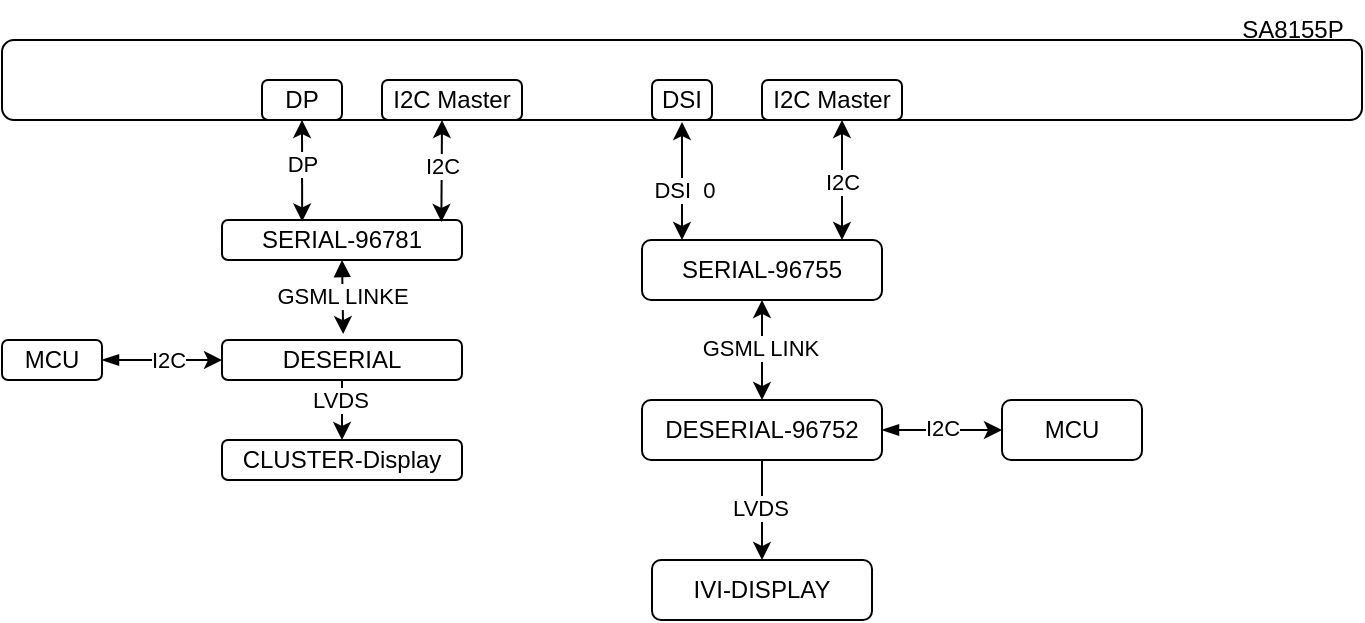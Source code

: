 <mxfile version="24.9.3">
  <diagram name="Page-1" id="2gQ9_ar_xJoDPBeg-bYC">
    <mxGraphModel dx="815" dy="433" grid="1" gridSize="10" guides="1" tooltips="1" connect="1" arrows="1" fold="1" page="1" pageScale="1" pageWidth="850" pageHeight="1100" math="0" shadow="0">
      <root>
        <mxCell id="0" />
        <mxCell id="1" parent="0" />
        <mxCell id="TkytIQSSEw17lazBnE7J-1" value="" style="rounded=1;whiteSpace=wrap;html=1;" vertex="1" parent="1">
          <mxGeometry x="60" y="330" width="680" height="40" as="geometry" />
        </mxCell>
        <mxCell id="TkytIQSSEw17lazBnE7J-2" value="SERIAL-96755" style="rounded=1;whiteSpace=wrap;html=1;" vertex="1" parent="1">
          <mxGeometry x="380" y="430" width="120" height="30" as="geometry" />
        </mxCell>
        <mxCell id="TkytIQSSEw17lazBnE7J-41" style="edgeStyle=orthogonalEdgeStyle;rounded=0;orthogonalLoop=1;jettySize=auto;html=1;entryX=0;entryY=0.5;entryDx=0;entryDy=0;startArrow=blockThin;startFill=1;" edge="1" parent="1" source="TkytIQSSEw17lazBnE7J-3" target="TkytIQSSEw17lazBnE7J-4">
          <mxGeometry relative="1" as="geometry" />
        </mxCell>
        <mxCell id="TkytIQSSEw17lazBnE7J-42" value="I2C" style="edgeLabel;html=1;align=center;verticalAlign=middle;resizable=0;points=[];" vertex="1" connectable="0" parent="TkytIQSSEw17lazBnE7J-41">
          <mxGeometry x="-0.014" y="1" relative="1" as="geometry">
            <mxPoint as="offset" />
          </mxGeometry>
        </mxCell>
        <mxCell id="TkytIQSSEw17lazBnE7J-3" value="DESERIAL-96752" style="rounded=1;whiteSpace=wrap;html=1;" vertex="1" parent="1">
          <mxGeometry x="380" y="510" width="120" height="30" as="geometry" />
        </mxCell>
        <mxCell id="TkytIQSSEw17lazBnE7J-4" value="MCU" style="rounded=1;whiteSpace=wrap;html=1;" vertex="1" parent="1">
          <mxGeometry x="560" y="510" width="70" height="30" as="geometry" />
        </mxCell>
        <mxCell id="TkytIQSSEw17lazBnE7J-43" style="edgeStyle=orthogonalEdgeStyle;rounded=0;orthogonalLoop=1;jettySize=auto;html=1;entryX=0.5;entryY=1;entryDx=0;entryDy=0;startArrow=classic;startFill=1;endArrow=none;endFill=0;" edge="1" parent="1" source="TkytIQSSEw17lazBnE7J-5" target="TkytIQSSEw17lazBnE7J-3">
          <mxGeometry relative="1" as="geometry" />
        </mxCell>
        <mxCell id="TkytIQSSEw17lazBnE7J-44" value="LVDS" style="edgeLabel;html=1;align=center;verticalAlign=middle;resizable=0;points=[];" vertex="1" connectable="0" parent="TkytIQSSEw17lazBnE7J-43">
          <mxGeometry x="0.048" y="1" relative="1" as="geometry">
            <mxPoint as="offset" />
          </mxGeometry>
        </mxCell>
        <mxCell id="TkytIQSSEw17lazBnE7J-5" value="IVI-DISPLAY" style="rounded=1;whiteSpace=wrap;html=1;" vertex="1" parent="1">
          <mxGeometry x="385" y="590" width="110" height="30" as="geometry" />
        </mxCell>
        <mxCell id="TkytIQSSEw17lazBnE7J-6" value="" style="endArrow=classic;startArrow=classic;html=1;rounded=0;exitX=0.5;exitY=0;exitDx=0;exitDy=0;entryX=0.5;entryY=1;entryDx=0;entryDy=0;" edge="1" parent="1" source="TkytIQSSEw17lazBnE7J-3" target="TkytIQSSEw17lazBnE7J-2">
          <mxGeometry width="50" height="50" relative="1" as="geometry">
            <mxPoint x="400" y="520" as="sourcePoint" />
            <mxPoint x="450" y="470" as="targetPoint" />
          </mxGeometry>
        </mxCell>
        <mxCell id="TkytIQSSEw17lazBnE7J-11" value="GSML LINK" style="edgeLabel;html=1;align=center;verticalAlign=middle;resizable=0;points=[];" vertex="1" connectable="0" parent="TkytIQSSEw17lazBnE7J-6">
          <mxGeometry x="0.04" y="1" relative="1" as="geometry">
            <mxPoint as="offset" />
          </mxGeometry>
        </mxCell>
        <mxCell id="TkytIQSSEw17lazBnE7J-13" value="" style="endArrow=classic;startArrow=classic;html=1;rounded=0;exitX=0.5;exitY=0;exitDx=0;exitDy=0;" edge="1" parent="1">
          <mxGeometry width="50" height="50" relative="1" as="geometry">
            <mxPoint x="400" y="430" as="sourcePoint" />
            <mxPoint x="400" y="371" as="targetPoint" />
          </mxGeometry>
        </mxCell>
        <mxCell id="TkytIQSSEw17lazBnE7J-16" value="DSI&amp;nbsp; 0" style="edgeLabel;html=1;align=center;verticalAlign=middle;resizable=0;points=[];" vertex="1" connectable="0" parent="TkytIQSSEw17lazBnE7J-13">
          <mxGeometry x="-0.168" y="-8" relative="1" as="geometry">
            <mxPoint x="-7" y="-1" as="offset" />
          </mxGeometry>
        </mxCell>
        <mxCell id="TkytIQSSEw17lazBnE7J-17" value="" style="endArrow=classic;startArrow=classic;html=1;rounded=0;exitX=0.75;exitY=0;exitDx=0;exitDy=0;" edge="1" parent="1">
          <mxGeometry width="50" height="50" relative="1" as="geometry">
            <mxPoint x="480" y="430" as="sourcePoint" />
            <mxPoint x="480" y="370" as="targetPoint" />
          </mxGeometry>
        </mxCell>
        <mxCell id="TkytIQSSEw17lazBnE7J-19" value="I2C" style="edgeLabel;html=1;align=center;verticalAlign=middle;resizable=0;points=[];" vertex="1" connectable="0" parent="TkytIQSSEw17lazBnE7J-17">
          <mxGeometry x="-0.024" relative="1" as="geometry">
            <mxPoint as="offset" />
          </mxGeometry>
        </mxCell>
        <mxCell id="TkytIQSSEw17lazBnE7J-20" value="SERIAL-96781" style="rounded=1;whiteSpace=wrap;html=1;" vertex="1" parent="1">
          <mxGeometry x="170" y="420" width="120" height="20" as="geometry" />
        </mxCell>
        <mxCell id="TkytIQSSEw17lazBnE7J-36" style="edgeStyle=orthogonalEdgeStyle;rounded=0;orthogonalLoop=1;jettySize=auto;html=1;exitX=0.5;exitY=1;exitDx=0;exitDy=0;entryX=0.5;entryY=0;entryDx=0;entryDy=0;" edge="1" parent="1" source="TkytIQSSEw17lazBnE7J-21" target="TkytIQSSEw17lazBnE7J-33">
          <mxGeometry relative="1" as="geometry" />
        </mxCell>
        <mxCell id="TkytIQSSEw17lazBnE7J-37" value="LVDS" style="edgeLabel;html=1;align=center;verticalAlign=middle;resizable=0;points=[];" vertex="1" connectable="0" parent="TkytIQSSEw17lazBnE7J-36">
          <mxGeometry x="-0.378" y="-1" relative="1" as="geometry">
            <mxPoint as="offset" />
          </mxGeometry>
        </mxCell>
        <mxCell id="TkytIQSSEw17lazBnE7J-21" value="DESERIAL" style="rounded=1;whiteSpace=wrap;html=1;" vertex="1" parent="1">
          <mxGeometry x="170" y="480" width="120" height="20" as="geometry" />
        </mxCell>
        <mxCell id="TkytIQSSEw17lazBnE7J-23" value="" style="endArrow=classic;startArrow=classic;html=1;rounded=0;exitX=0.334;exitY=0.037;exitDx=0;exitDy=0;exitPerimeter=0;" edge="1" parent="1" source="TkytIQSSEw17lazBnE7J-20">
          <mxGeometry width="50" height="50" relative="1" as="geometry">
            <mxPoint x="160" y="420" as="sourcePoint" />
            <mxPoint x="210" y="370" as="targetPoint" />
          </mxGeometry>
        </mxCell>
        <mxCell id="TkytIQSSEw17lazBnE7J-26" value="DP" style="edgeLabel;html=1;align=center;verticalAlign=middle;resizable=0;points=[];" vertex="1" connectable="0" parent="TkytIQSSEw17lazBnE7J-23">
          <mxGeometry x="0.115" relative="1" as="geometry">
            <mxPoint as="offset" />
          </mxGeometry>
        </mxCell>
        <mxCell id="TkytIQSSEw17lazBnE7J-25" value="" style="endArrow=classic;startArrow=classic;html=1;rounded=0;exitX=0.914;exitY=0.048;exitDx=0;exitDy=0;exitPerimeter=0;" edge="1" parent="1" source="TkytIQSSEw17lazBnE7J-20">
          <mxGeometry width="50" height="50" relative="1" as="geometry">
            <mxPoint x="230" y="420" as="sourcePoint" />
            <mxPoint x="280" y="370" as="targetPoint" />
          </mxGeometry>
        </mxCell>
        <mxCell id="TkytIQSSEw17lazBnE7J-27" value="I2C" style="edgeLabel;html=1;align=center;verticalAlign=middle;resizable=0;points=[];" vertex="1" connectable="0" parent="TkytIQSSEw17lazBnE7J-25">
          <mxGeometry x="0.1" relative="1" as="geometry">
            <mxPoint as="offset" />
          </mxGeometry>
        </mxCell>
        <mxCell id="TkytIQSSEw17lazBnE7J-29" style="edgeStyle=orthogonalEdgeStyle;rounded=0;orthogonalLoop=1;jettySize=auto;html=1;exitX=0.5;exitY=1;exitDx=0;exitDy=0;entryX=0.505;entryY=-0.147;entryDx=0;entryDy=0;entryPerimeter=0;startArrow=block;startFill=1;" edge="1" parent="1" source="TkytIQSSEw17lazBnE7J-20" target="TkytIQSSEw17lazBnE7J-21">
          <mxGeometry relative="1" as="geometry" />
        </mxCell>
        <mxCell id="TkytIQSSEw17lazBnE7J-32" value="GSML LINKE" style="edgeLabel;html=1;align=center;verticalAlign=middle;resizable=0;points=[];" vertex="1" connectable="0" parent="TkytIQSSEw17lazBnE7J-29">
          <mxGeometry x="-0.052" relative="1" as="geometry">
            <mxPoint x="-1" as="offset" />
          </mxGeometry>
        </mxCell>
        <mxCell id="TkytIQSSEw17lazBnE7J-33" value="CLUSTER-Display" style="rounded=1;whiteSpace=wrap;html=1;" vertex="1" parent="1">
          <mxGeometry x="170" y="530" width="120" height="20" as="geometry" />
        </mxCell>
        <mxCell id="TkytIQSSEw17lazBnE7J-39" style="edgeStyle=orthogonalEdgeStyle;rounded=0;orthogonalLoop=1;jettySize=auto;html=1;entryX=0;entryY=0.5;entryDx=0;entryDy=0;startArrow=blockThin;startFill=1;" edge="1" parent="1" source="TkytIQSSEw17lazBnE7J-38" target="TkytIQSSEw17lazBnE7J-21">
          <mxGeometry relative="1" as="geometry" />
        </mxCell>
        <mxCell id="TkytIQSSEw17lazBnE7J-40" value="I2C" style="edgeLabel;html=1;align=center;verticalAlign=middle;resizable=0;points=[];" vertex="1" connectable="0" parent="TkytIQSSEw17lazBnE7J-39">
          <mxGeometry x="0.097" relative="1" as="geometry">
            <mxPoint as="offset" />
          </mxGeometry>
        </mxCell>
        <mxCell id="TkytIQSSEw17lazBnE7J-38" value="&lt;div&gt;MCU&lt;/div&gt;" style="rounded=1;whiteSpace=wrap;html=1;" vertex="1" parent="1">
          <mxGeometry x="60" y="480" width="50" height="20" as="geometry" />
        </mxCell>
        <mxCell id="TkytIQSSEw17lazBnE7J-45" value="SA8155P" style="text;html=1;align=center;verticalAlign=middle;resizable=0;points=[];autosize=1;strokeColor=none;fillColor=none;" vertex="1" parent="1">
          <mxGeometry x="670" y="310" width="70" height="30" as="geometry" />
        </mxCell>
        <mxCell id="TkytIQSSEw17lazBnE7J-46" value="DP" style="rounded=1;whiteSpace=wrap;html=1;" vertex="1" parent="1">
          <mxGeometry x="190" y="350" width="40" height="20" as="geometry" />
        </mxCell>
        <mxCell id="TkytIQSSEw17lazBnE7J-47" value="DSI" style="rounded=1;whiteSpace=wrap;html=1;" vertex="1" parent="1">
          <mxGeometry x="385" y="350" width="30" height="20" as="geometry" />
        </mxCell>
        <mxCell id="TkytIQSSEw17lazBnE7J-48" value="I2C Master" style="rounded=1;whiteSpace=wrap;html=1;" vertex="1" parent="1">
          <mxGeometry x="250" y="350" width="70" height="20" as="geometry" />
        </mxCell>
        <mxCell id="TkytIQSSEw17lazBnE7J-49" value="I2C Master" style="rounded=1;whiteSpace=wrap;html=1;" vertex="1" parent="1">
          <mxGeometry x="440" y="350" width="70" height="20" as="geometry" />
        </mxCell>
      </root>
    </mxGraphModel>
  </diagram>
</mxfile>
